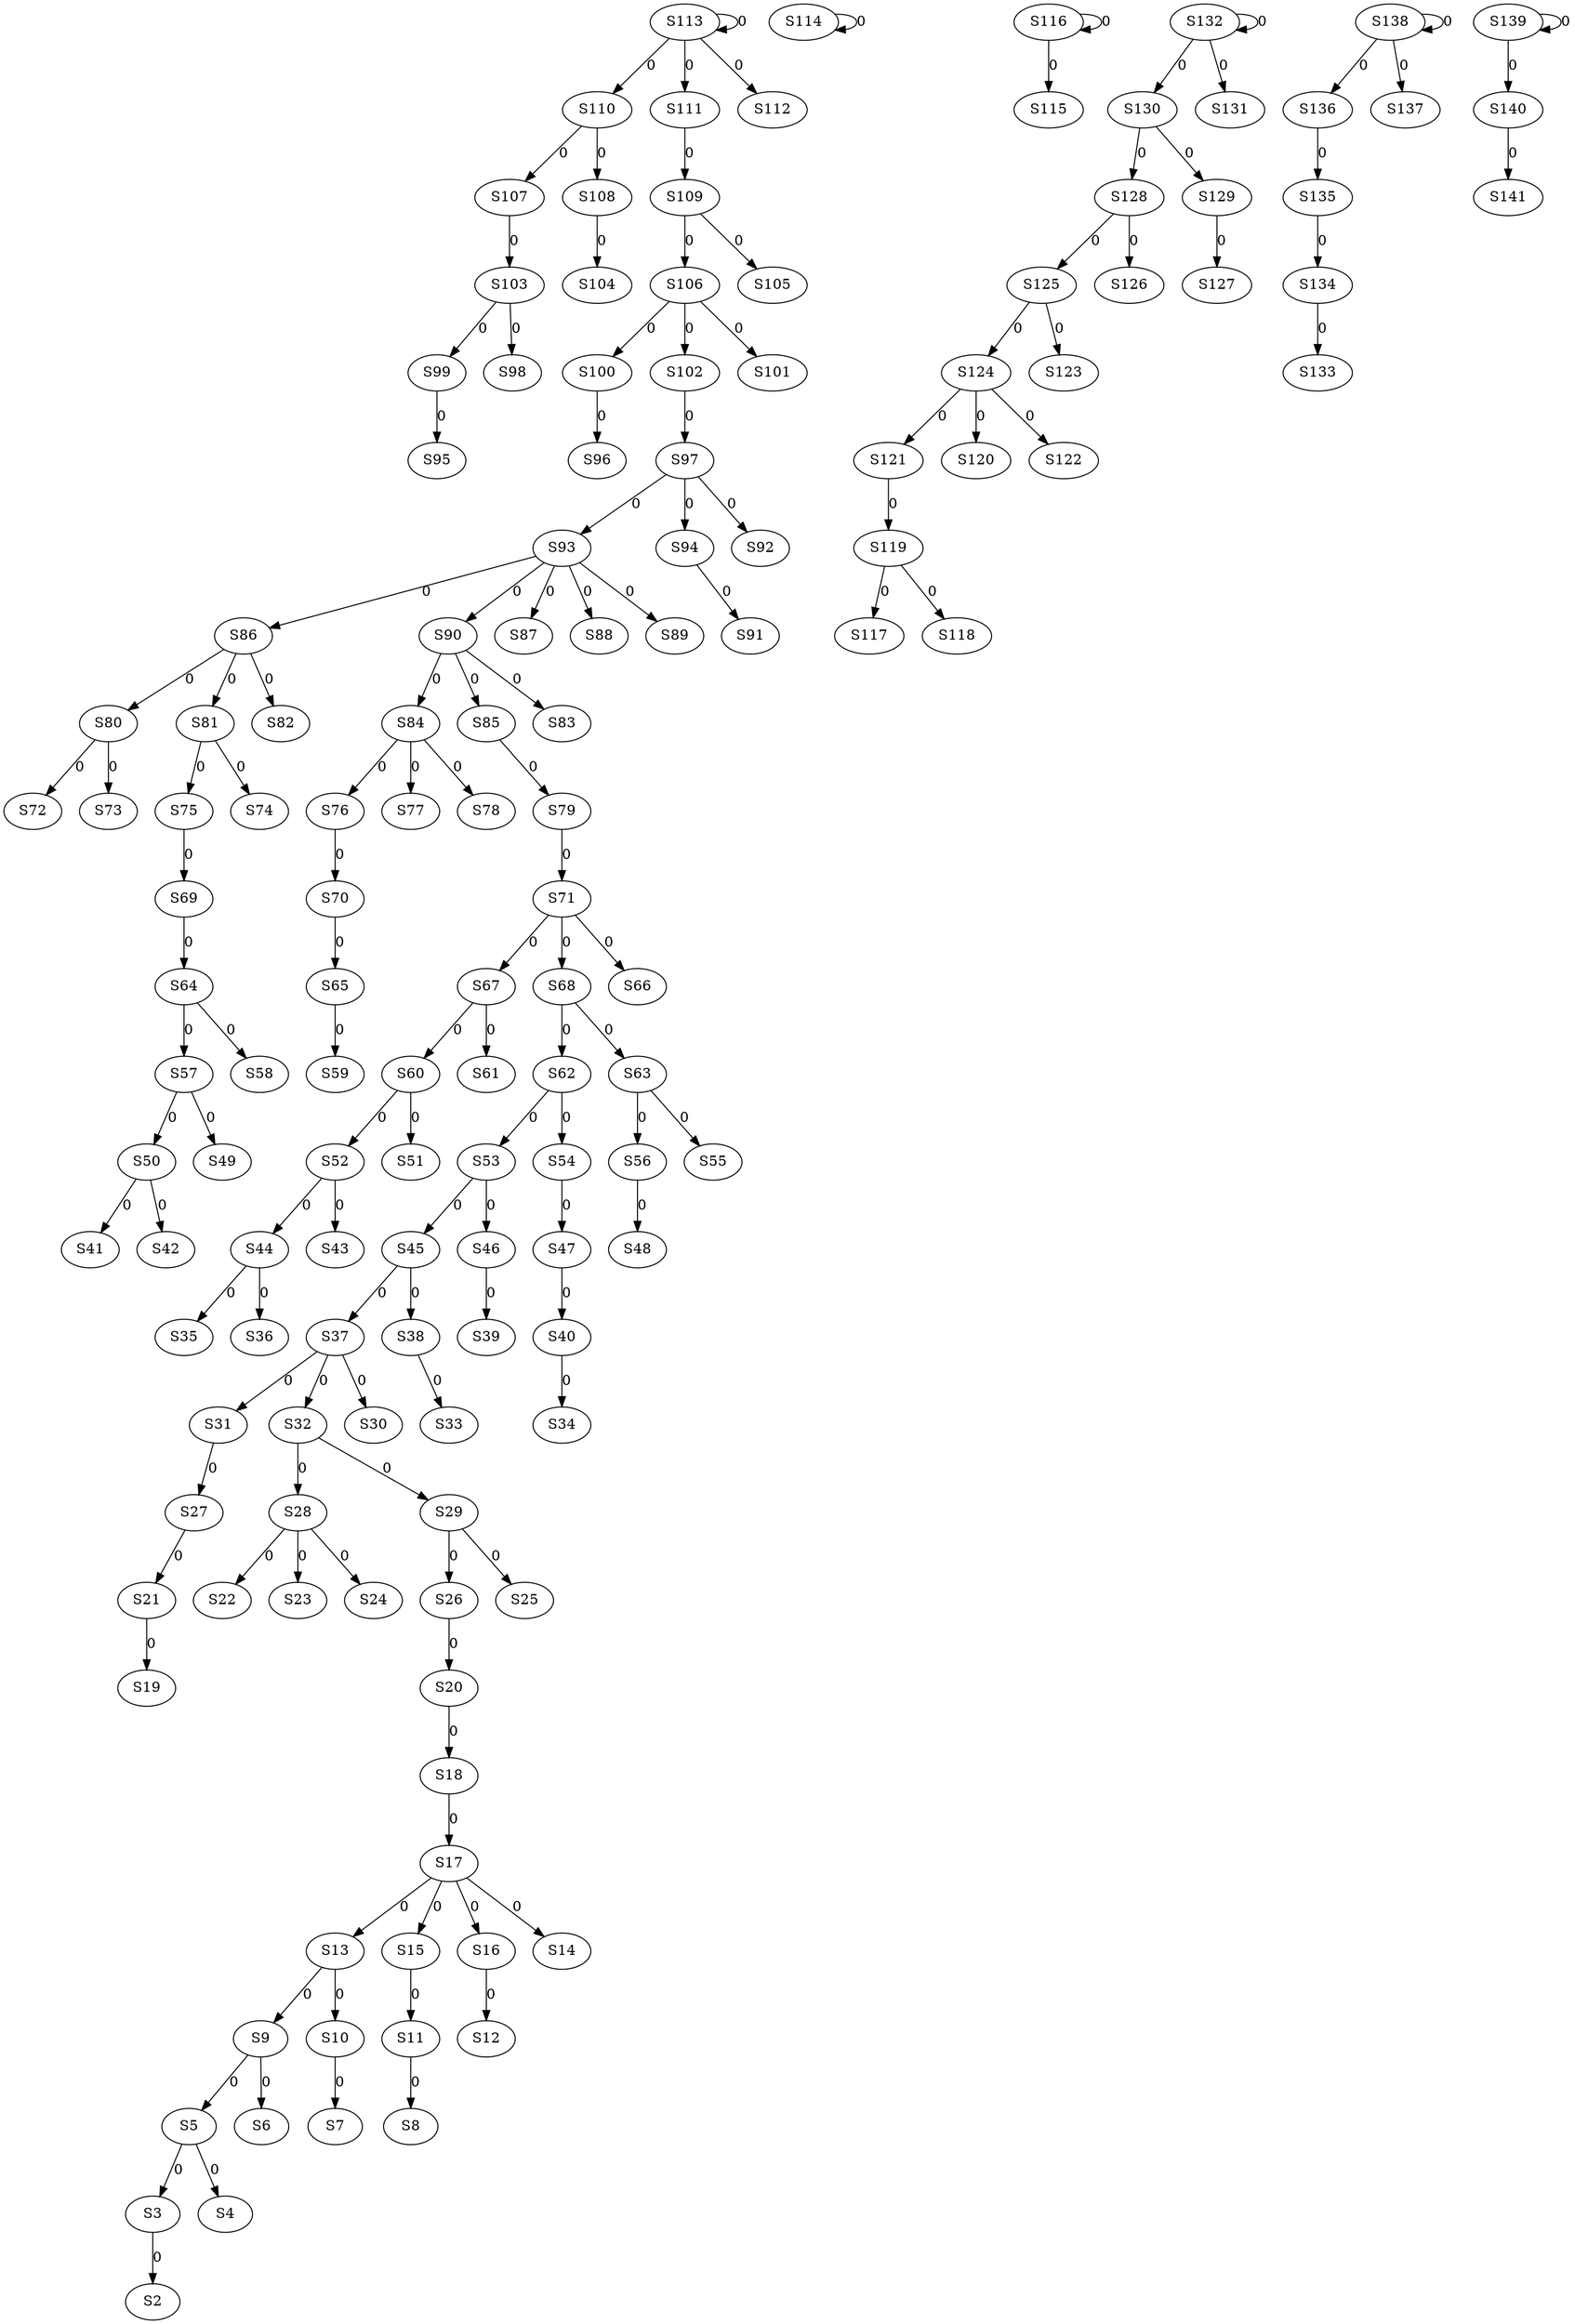 strict digraph {
	S3 -> S2 [ label = 0 ];
	S5 -> S3 [ label = 0 ];
	S5 -> S4 [ label = 0 ];
	S9 -> S5 [ label = 0 ];
	S9 -> S6 [ label = 0 ];
	S10 -> S7 [ label = 0 ];
	S11 -> S8 [ label = 0 ];
	S13 -> S9 [ label = 0 ];
	S13 -> S10 [ label = 0 ];
	S15 -> S11 [ label = 0 ];
	S16 -> S12 [ label = 0 ];
	S17 -> S13 [ label = 0 ];
	S17 -> S14 [ label = 0 ];
	S17 -> S15 [ label = 0 ];
	S17 -> S16 [ label = 0 ];
	S18 -> S17 [ label = 0 ];
	S20 -> S18 [ label = 0 ];
	S21 -> S19 [ label = 0 ];
	S26 -> S20 [ label = 0 ];
	S27 -> S21 [ label = 0 ];
	S28 -> S22 [ label = 0 ];
	S28 -> S23 [ label = 0 ];
	S28 -> S24 [ label = 0 ];
	S29 -> S25 [ label = 0 ];
	S29 -> S26 [ label = 0 ];
	S31 -> S27 [ label = 0 ];
	S32 -> S28 [ label = 0 ];
	S32 -> S29 [ label = 0 ];
	S37 -> S30 [ label = 0 ];
	S37 -> S31 [ label = 0 ];
	S37 -> S32 [ label = 0 ];
	S38 -> S33 [ label = 0 ];
	S40 -> S34 [ label = 0 ];
	S44 -> S35 [ label = 0 ];
	S44 -> S36 [ label = 0 ];
	S45 -> S37 [ label = 0 ];
	S45 -> S38 [ label = 0 ];
	S46 -> S39 [ label = 0 ];
	S47 -> S40 [ label = 0 ];
	S50 -> S41 [ label = 0 ];
	S50 -> S42 [ label = 0 ];
	S52 -> S43 [ label = 0 ];
	S52 -> S44 [ label = 0 ];
	S53 -> S45 [ label = 0 ];
	S53 -> S46 [ label = 0 ];
	S54 -> S47 [ label = 0 ];
	S56 -> S48 [ label = 0 ];
	S57 -> S49 [ label = 0 ];
	S57 -> S50 [ label = 0 ];
	S60 -> S51 [ label = 0 ];
	S60 -> S52 [ label = 0 ];
	S62 -> S53 [ label = 0 ];
	S62 -> S54 [ label = 0 ];
	S63 -> S55 [ label = 0 ];
	S63 -> S56 [ label = 0 ];
	S64 -> S57 [ label = 0 ];
	S64 -> S58 [ label = 0 ];
	S65 -> S59 [ label = 0 ];
	S67 -> S60 [ label = 0 ];
	S67 -> S61 [ label = 0 ];
	S68 -> S62 [ label = 0 ];
	S68 -> S63 [ label = 0 ];
	S69 -> S64 [ label = 0 ];
	S70 -> S65 [ label = 0 ];
	S71 -> S66 [ label = 0 ];
	S71 -> S67 [ label = 0 ];
	S71 -> S68 [ label = 0 ];
	S75 -> S69 [ label = 0 ];
	S76 -> S70 [ label = 0 ];
	S79 -> S71 [ label = 0 ];
	S80 -> S72 [ label = 0 ];
	S80 -> S73 [ label = 0 ];
	S81 -> S74 [ label = 0 ];
	S81 -> S75 [ label = 0 ];
	S84 -> S76 [ label = 0 ];
	S84 -> S77 [ label = 0 ];
	S84 -> S78 [ label = 0 ];
	S85 -> S79 [ label = 0 ];
	S86 -> S80 [ label = 0 ];
	S86 -> S81 [ label = 0 ];
	S86 -> S82 [ label = 0 ];
	S90 -> S83 [ label = 0 ];
	S90 -> S84 [ label = 0 ];
	S90 -> S85 [ label = 0 ];
	S93 -> S86 [ label = 0 ];
	S93 -> S87 [ label = 0 ];
	S93 -> S88 [ label = 0 ];
	S93 -> S89 [ label = 0 ];
	S93 -> S90 [ label = 0 ];
	S94 -> S91 [ label = 0 ];
	S97 -> S92 [ label = 0 ];
	S97 -> S93 [ label = 0 ];
	S97 -> S94 [ label = 0 ];
	S99 -> S95 [ label = 0 ];
	S100 -> S96 [ label = 0 ];
	S102 -> S97 [ label = 0 ];
	S103 -> S98 [ label = 0 ];
	S103 -> S99 [ label = 0 ];
	S106 -> S100 [ label = 0 ];
	S106 -> S101 [ label = 0 ];
	S106 -> S102 [ label = 0 ];
	S107 -> S103 [ label = 0 ];
	S108 -> S104 [ label = 0 ];
	S109 -> S105 [ label = 0 ];
	S109 -> S106 [ label = 0 ];
	S110 -> S107 [ label = 0 ];
	S110 -> S108 [ label = 0 ];
	S111 -> S109 [ label = 0 ];
	S113 -> S110 [ label = 0 ];
	S113 -> S111 [ label = 0 ];
	S113 -> S112 [ label = 0 ];
	S113 -> S113 [ label = 0 ];
	S114 -> S114 [ label = 0 ];
	S116 -> S115 [ label = 0 ];
	S116 -> S116 [ label = 0 ];
	S119 -> S117 [ label = 0 ];
	S119 -> S118 [ label = 0 ];
	S121 -> S119 [ label = 0 ];
	S124 -> S120 [ label = 0 ];
	S124 -> S121 [ label = 0 ];
	S124 -> S122 [ label = 0 ];
	S125 -> S123 [ label = 0 ];
	S125 -> S124 [ label = 0 ];
	S128 -> S125 [ label = 0 ];
	S128 -> S126 [ label = 0 ];
	S129 -> S127 [ label = 0 ];
	S130 -> S128 [ label = 0 ];
	S130 -> S129 [ label = 0 ];
	S132 -> S130 [ label = 0 ];
	S132 -> S131 [ label = 0 ];
	S132 -> S132 [ label = 0 ];
	S134 -> S133 [ label = 0 ];
	S135 -> S134 [ label = 0 ];
	S136 -> S135 [ label = 0 ];
	S138 -> S136 [ label = 0 ];
	S138 -> S137 [ label = 0 ];
	S138 -> S138 [ label = 0 ];
	S139 -> S139 [ label = 0 ];
	S139 -> S140 [ label = 0 ];
	S140 -> S141 [ label = 0 ];
}
